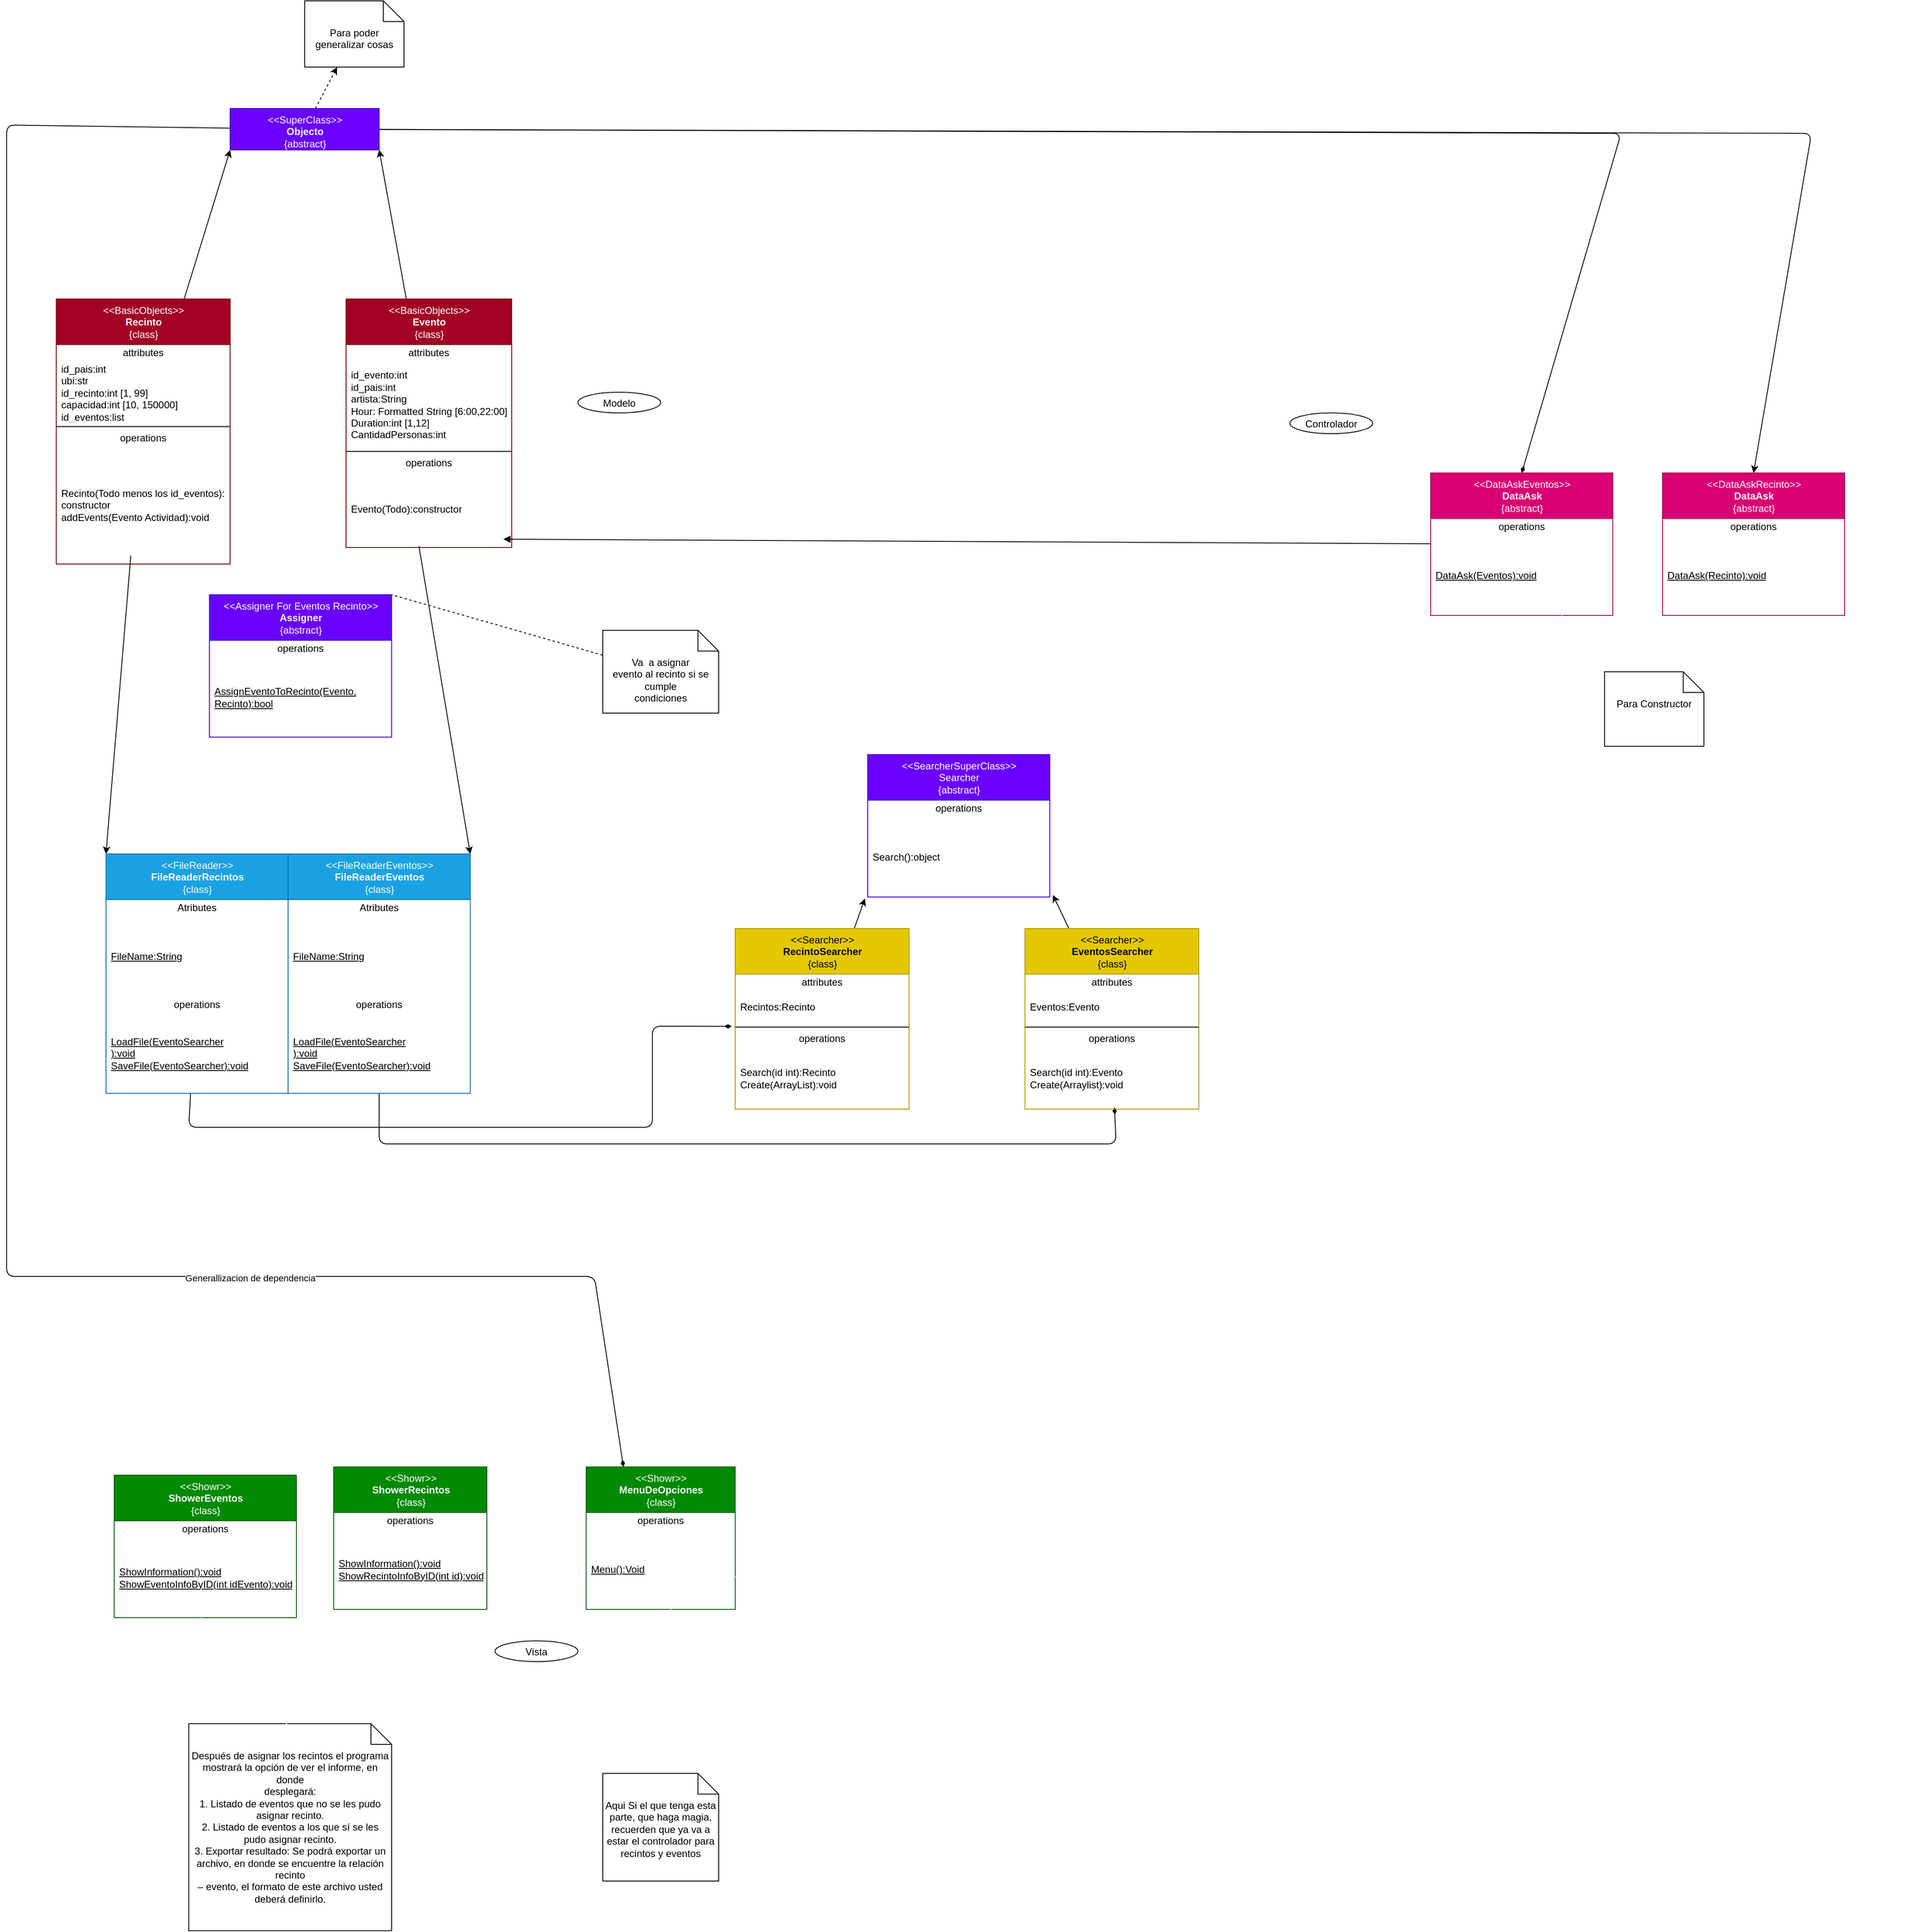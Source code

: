 <mxfile>
    <diagram id="LMAcXqEybswluzc5cnRF" name="Page-1">
        <mxGraphModel dx="3214" dy="2122" grid="1" gridSize="10" guides="1" tooltips="1" connect="1" arrows="1" fold="1" page="1" pageScale="1" pageWidth="850" pageHeight="1100" math="0" shadow="0">
            <root>
                <mxCell id="0"/>
                <mxCell id="1" parent="0"/>
                <mxCell id="110" style="edgeStyle=none;html=1;entryX=0;entryY=0;entryDx=0;entryDy=0;strokeColor=#FFFFFF;strokeWidth=1;endArrow=diamondThin;endFill=0;fillColor=#d80073;" parent="1" source="2" target="104" edge="1">
                    <mxGeometry relative="1" as="geometry">
                        <Array as="points">
                            <mxPoint x="150" y="70"/>
                            <mxPoint x="2250" y="80"/>
                            <mxPoint x="2250" y="290"/>
                        </Array>
                    </mxGeometry>
                </mxCell>
                <mxCell id="153" style="edgeStyle=none;html=1;entryX=0;entryY=1;entryDx=0;entryDy=0;" parent="1" source="2" target="148" edge="1">
                    <mxGeometry relative="1" as="geometry"/>
                </mxCell>
                <mxCell id="155" style="edgeStyle=none;html=1;entryX=0;entryY=0;entryDx=0;entryDy=0;" parent="1" target="71" edge="1">
                    <mxGeometry relative="1" as="geometry">
                        <mxPoint x="90" y="390" as="sourcePoint"/>
                    </mxGeometry>
                </mxCell>
                <mxCell id="2" value="&amp;lt;&amp;lt;BasicObjects&amp;gt;&amp;gt;&lt;br&gt;&lt;b&gt;Recinto&lt;br&gt;&lt;/b&gt;{class}" style="swimlane;fontStyle=0;align=center;verticalAlign=top;childLayout=stackLayout;horizontal=1;startSize=55;horizontalStack=0;resizeParent=1;resizeParentMax=0;resizeLast=0;collapsible=0;marginBottom=0;html=1;fillColor=#a20025;fontColor=#ffffff;strokeColor=#6F0000;" parent="1" vertex="1">
                    <mxGeometry y="80" width="210" height="320" as="geometry"/>
                </mxCell>
                <mxCell id="3" value="attributes" style="text;html=1;strokeColor=none;fillColor=none;align=center;verticalAlign=middle;spacingLeft=4;spacingRight=4;overflow=hidden;rotatable=0;points=[[0,0.5],[1,0.5]];portConstraint=eastwest;" parent="2" vertex="1">
                    <mxGeometry y="55" width="210" height="20" as="geometry"/>
                </mxCell>
                <mxCell id="4" value="id_pais:int&lt;br&gt;ubi:str&lt;br&gt;id_recinto:int [1, 99]&lt;br&gt;capacidad:int [10, 150000]&lt;br&gt;id_eventos:list" style="text;html=1;strokeColor=none;fillColor=none;align=left;verticalAlign=middle;spacingLeft=4;spacingRight=4;overflow=hidden;rotatable=0;points=[[0,0.5],[1,0.5]];portConstraint=eastwest;" parent="2" vertex="1">
                    <mxGeometry y="75" width="210" height="75" as="geometry"/>
                </mxCell>
                <mxCell id="7" value="" style="line;strokeWidth=1;fillColor=none;align=left;verticalAlign=middle;spacingTop=-1;spacingLeft=3;spacingRight=3;rotatable=0;labelPosition=right;points=[];portConstraint=eastwest;" parent="2" vertex="1">
                    <mxGeometry y="150" width="210" height="8" as="geometry"/>
                </mxCell>
                <mxCell id="8" value="operations" style="text;html=1;strokeColor=none;fillColor=none;align=center;verticalAlign=middle;spacingLeft=4;spacingRight=4;overflow=hidden;rotatable=0;points=[[0,0.5],[1,0.5]];portConstraint=eastwest;" parent="2" vertex="1">
                    <mxGeometry y="158" width="210" height="20" as="geometry"/>
                </mxCell>
                <mxCell id="9" value="Recinto(Todo menos los id_eventos):&lt;br&gt;constructor&lt;br&gt;addEvents(Evento Actividad):void" style="text;html=1;strokeColor=none;fillColor=none;align=left;verticalAlign=middle;spacingLeft=4;spacingRight=4;overflow=hidden;rotatable=0;points=[[0,0.5],[1,0.5]];portConstraint=eastwest;" parent="2" vertex="1">
                    <mxGeometry y="178" width="210" height="142" as="geometry"/>
                </mxCell>
                <mxCell id="152" style="edgeStyle=none;html=1;entryX=1;entryY=1;entryDx=0;entryDy=0;" parent="1" source="10" target="148" edge="1">
                    <mxGeometry relative="1" as="geometry"/>
                </mxCell>
                <mxCell id="162" style="edgeStyle=none;html=1;entryX=1;entryY=0;entryDx=0;entryDy=0;exitX=0.44;exitY=0.98;exitDx=0;exitDy=0;exitPerimeter=0;" parent="1" source="15" target="68" edge="1">
                    <mxGeometry relative="1" as="geometry"/>
                </mxCell>
                <mxCell id="10" value="&amp;lt;&amp;lt;BasicObjects&amp;gt;&amp;gt;&lt;br&gt;&lt;b&gt;Evento&lt;br&gt;&lt;/b&gt;{class}" style="swimlane;fontStyle=0;align=center;verticalAlign=top;childLayout=stackLayout;horizontal=1;startSize=55;horizontalStack=0;resizeParent=1;resizeParentMax=0;resizeLast=0;collapsible=0;marginBottom=0;html=1;fillColor=#a20025;fontColor=#ffffff;strokeColor=#6F0000;" parent="1" vertex="1">
                    <mxGeometry x="350" y="80" width="200" height="300" as="geometry"/>
                </mxCell>
                <mxCell id="11" value="attributes" style="text;html=1;strokeColor=none;fillColor=none;align=center;verticalAlign=middle;spacingLeft=4;spacingRight=4;overflow=hidden;rotatable=0;points=[[0,0.5],[1,0.5]];portConstraint=eastwest;" parent="10" vertex="1">
                    <mxGeometry y="55" width="200" height="20" as="geometry"/>
                </mxCell>
                <mxCell id="12" value="id_evento:int&lt;br&gt;id_pais:int&lt;br&gt;artista:String&lt;br&gt;Hour: Formatted String [6:00,22:00]&lt;br&gt;Duration:int [1,12]&lt;br&gt;CantidadPersonas:int" style="text;html=1;strokeColor=none;fillColor=none;align=left;verticalAlign=middle;spacingLeft=4;spacingRight=4;overflow=hidden;rotatable=0;points=[[0,0.5],[1,0.5]];portConstraint=eastwest;" parent="10" vertex="1">
                    <mxGeometry y="75" width="200" height="105" as="geometry"/>
                </mxCell>
                <mxCell id="13" value="" style="line;strokeWidth=1;fillColor=none;align=left;verticalAlign=middle;spacingTop=-1;spacingLeft=3;spacingRight=3;rotatable=0;labelPosition=right;points=[];portConstraint=eastwest;" parent="10" vertex="1">
                    <mxGeometry y="180" width="200" height="8" as="geometry"/>
                </mxCell>
                <mxCell id="14" value="operations" style="text;html=1;strokeColor=none;fillColor=none;align=center;verticalAlign=middle;spacingLeft=4;spacingRight=4;overflow=hidden;rotatable=0;points=[[0,0.5],[1,0.5]];portConstraint=eastwest;" parent="10" vertex="1">
                    <mxGeometry y="188" width="200" height="20" as="geometry"/>
                </mxCell>
                <mxCell id="15" value="Evento(Todo):constructor&lt;br&gt;" style="text;html=1;strokeColor=none;fillColor=none;align=left;verticalAlign=middle;spacingLeft=4;spacingRight=4;overflow=hidden;rotatable=0;points=[[0,0.5],[1,0.5]];portConstraint=eastwest;" parent="10" vertex="1">
                    <mxGeometry y="208" width="200" height="92" as="geometry"/>
                </mxCell>
                <mxCell id="81" style="edgeStyle=none;html=1;entryX=0.5;entryY=0;entryDx=0;entryDy=0;strokeColor=#FFFFFF;endArrow=diamondThin;endFill=0;exitX=0.011;exitY=-0.082;exitDx=0;exitDy=0;exitPerimeter=0;" parent="1" source="113" target="78" edge="1">
                    <mxGeometry relative="1" as="geometry">
                        <Array as="points">
                            <mxPoint x="600" y="1550"/>
                            <mxPoint x="600" y="1420"/>
                            <mxPoint x="425" y="1420"/>
                        </Array>
                    </mxGeometry>
                </mxCell>
                <mxCell id="40" value="&amp;lt;&amp;lt;Assigner For Eventos Recinto&amp;gt;&amp;gt;&lt;br&gt;&lt;b&gt;Assigner&lt;/b&gt;&lt;br&gt;{abstract}" style="swimlane;fontStyle=0;align=center;verticalAlign=top;childLayout=stackLayout;horizontal=1;startSize=55;horizontalStack=0;resizeParent=1;resizeParentMax=0;resizeLast=0;collapsible=0;marginBottom=0;html=1;fillColor=#6a00ff;fontColor=#ffffff;strokeColor=#3700CC;" parent="1" vertex="1">
                    <mxGeometry x="185" y="437" width="220" height="172" as="geometry"/>
                </mxCell>
                <mxCell id="41" value="operations" style="text;html=1;strokeColor=none;fillColor=none;align=center;verticalAlign=middle;spacingLeft=4;spacingRight=4;overflow=hidden;rotatable=0;points=[[0,0.5],[1,0.5]];portConstraint=eastwest;" parent="40" vertex="1">
                    <mxGeometry y="55" width="220" height="20" as="geometry"/>
                </mxCell>
                <mxCell id="42" value="&lt;u&gt;AssignEventoToRecinto(Evento, &lt;br&gt;Recinto):bool&lt;/u&gt;" style="text;html=1;strokeColor=none;fillColor=none;align=left;verticalAlign=middle;spacingLeft=4;spacingRight=4;overflow=hidden;rotatable=0;points=[[0,0.5],[1,0.5]];portConstraint=eastwest;" parent="40" vertex="1">
                    <mxGeometry y="75" width="220" height="97" as="geometry"/>
                </mxCell>
                <mxCell id="44" style="html=1;entryX=1;entryY=0;entryDx=0;entryDy=0;endArrow=none;endFill=0;dashed=1;" parent="1" source="43" target="40" edge="1">
                    <mxGeometry relative="1" as="geometry"/>
                </mxCell>
                <mxCell id="43" value="&lt;span style=&quot;text-align: left;&quot;&gt;Va&amp;nbsp; a asignar&lt;br&gt;evento al recinto si se cumple&lt;br&gt;condiciones&lt;/span&gt;" style="shape=note2;boundedLbl=1;whiteSpace=wrap;html=1;size=25;verticalAlign=top;align=center;" parent="1" vertex="1">
                    <mxGeometry x="660" y="480" width="140" height="100" as="geometry"/>
                </mxCell>
                <mxCell id="164" style="edgeStyle=none;html=1;entryX=-0.02;entryY=-0.244;entryDx=0;entryDy=0;entryPerimeter=0;endArrow=diamondThin;endFill=1;" parent="1" source="71" target="133" edge="1">
                    <mxGeometry relative="1" as="geometry">
                        <Array as="points">
                            <mxPoint x="160" y="1080"/>
                            <mxPoint x="720" y="1080"/>
                            <mxPoint x="720" y="958"/>
                        </Array>
                    </mxGeometry>
                </mxCell>
                <mxCell id="71" value="&amp;lt;&amp;lt;FileReader&amp;gt;&amp;gt;&lt;br&gt;&lt;b&gt;FileReaderRecintos&lt;/b&gt;&lt;br&gt;{class}" style="swimlane;fontStyle=0;align=center;verticalAlign=top;childLayout=stackLayout;horizontal=1;startSize=55;horizontalStack=0;resizeParent=1;resizeParentMax=0;resizeLast=0;collapsible=0;marginBottom=0;html=1;fillColor=#1ba1e2;fontColor=#ffffff;strokeColor=#006EAF;" parent="1" vertex="1">
                    <mxGeometry x="60" y="750" width="220" height="289" as="geometry"/>
                </mxCell>
                <mxCell id="98" value="Atributes" style="text;html=1;strokeColor=none;fillColor=none;align=center;verticalAlign=middle;spacingLeft=4;spacingRight=4;overflow=hidden;rotatable=0;points=[[0,0.5],[1,0.5]];portConstraint=eastwest;" parent="71" vertex="1">
                    <mxGeometry y="55" width="220" height="20" as="geometry"/>
                </mxCell>
                <mxCell id="99" value="&lt;u&gt;FileName:String&lt;br&gt;&lt;/u&gt;" style="text;html=1;strokeColor=none;fillColor=none;align=left;verticalAlign=middle;spacingLeft=4;spacingRight=4;overflow=hidden;rotatable=0;points=[[0,0.5],[1,0.5]];portConstraint=eastwest;" parent="71" vertex="1">
                    <mxGeometry y="75" width="220" height="97" as="geometry"/>
                </mxCell>
                <mxCell id="72" value="operations" style="text;html=1;strokeColor=none;fillColor=none;align=center;verticalAlign=middle;spacingLeft=4;spacingRight=4;overflow=hidden;rotatable=0;points=[[0,0.5],[1,0.5]];portConstraint=eastwest;" parent="71" vertex="1">
                    <mxGeometry y="172" width="220" height="20" as="geometry"/>
                </mxCell>
                <mxCell id="73" value="&lt;u&gt;LoadFile(&lt;/u&gt;&lt;u&gt;Evento&lt;/u&gt;&lt;u&gt;Searcher&lt;/u&gt;&lt;u&gt;&lt;br&gt;):void&lt;br&gt;&lt;/u&gt;&lt;u&gt;SaveFile&lt;/u&gt;&lt;u&gt;(&lt;/u&gt;&lt;u&gt;Evento&lt;/u&gt;&lt;u&gt;Searcher&lt;/u&gt;&lt;u&gt;):void&lt;br&gt;&lt;/u&gt;" style="text;html=1;strokeColor=none;fillColor=none;align=left;verticalAlign=middle;spacingLeft=4;spacingRight=4;overflow=hidden;rotatable=0;points=[[0,0.5],[1,0.5]];portConstraint=eastwest;" parent="71" vertex="1">
                    <mxGeometry y="192" width="220" height="97" as="geometry"/>
                </mxCell>
                <mxCell id="83" style="edgeStyle=none;html=1;entryX=0;entryY=0;entryDx=110;entryDy=0;entryPerimeter=0;strokeColor=#FFFFFF;endArrow=none;endFill=0;" parent="1" source="78" target="82" edge="1">
                    <mxGeometry relative="1" as="geometry"/>
                </mxCell>
                <mxCell id="78" value="&amp;lt;&amp;lt;Showr&amp;gt;&amp;gt;&lt;br&gt;&lt;b&gt;ShowerRecintos&lt;br&gt;&lt;/b&gt;{class}" style="swimlane;fontStyle=0;align=center;verticalAlign=top;childLayout=stackLayout;horizontal=1;startSize=55;horizontalStack=0;resizeParent=1;resizeParentMax=0;resizeLast=0;collapsible=0;marginBottom=0;html=1;fillColor=#008a00;fontColor=#ffffff;strokeColor=#005700;" parent="1" vertex="1">
                    <mxGeometry x="335" y="1490" width="185" height="172" as="geometry"/>
                </mxCell>
                <mxCell id="79" value="operations" style="text;html=1;strokeColor=none;fillColor=none;align=center;verticalAlign=middle;spacingLeft=4;spacingRight=4;overflow=hidden;rotatable=0;points=[[0,0.5],[1,0.5]];portConstraint=eastwest;" parent="78" vertex="1">
                    <mxGeometry y="55" width="185" height="20" as="geometry"/>
                </mxCell>
                <mxCell id="80" value="&lt;u&gt;ShowInformation():void&lt;br&gt;&lt;/u&gt;&lt;u&gt;ShowRecintoInfoByID(int id):void&lt;/u&gt;&lt;u&gt;&lt;br&gt;&lt;/u&gt;" style="text;html=1;strokeColor=none;fillColor=none;align=left;verticalAlign=middle;spacingLeft=4;spacingRight=4;overflow=hidden;rotatable=0;points=[[0,0.5],[1,0.5]];portConstraint=eastwest;" parent="78" vertex="1">
                    <mxGeometry y="75" width="185" height="97" as="geometry"/>
                </mxCell>
                <mxCell id="82" value="&lt;div&gt;Después de asignar los recintos el programa mostrará la opción de ver el informe, en donde&lt;/div&gt;&lt;div&gt;desplegará:&lt;/div&gt;&lt;div&gt;1. Listado de eventos que no se les pudo asignar recinto.&lt;/div&gt;&lt;div&gt;2. Listado de eventos a los que sí se les pudo asignar recinto.&lt;/div&gt;&lt;div&gt;3. Exportar resultado: Se podrá exportar un archivo, en donde se encuentre la relación recinto&lt;/div&gt;&lt;div&gt;– evento, el formato de este archivo usted deberá definirlo.&lt;/div&gt;" style="shape=note2;boundedLbl=1;whiteSpace=wrap;html=1;size=25;verticalAlign=top;align=center;fillColor=none;" parent="1" vertex="1">
                    <mxGeometry x="160" y="1800" width="245" height="250" as="geometry"/>
                </mxCell>
                <mxCell id="165" style="edgeStyle=none;html=1;entryX=0.515;entryY=0.97;entryDx=0;entryDy=0;entryPerimeter=0;endArrow=diamondThin;endFill=1;" parent="1" source="68" target="140" edge="1">
                    <mxGeometry relative="1" as="geometry">
                        <Array as="points">
                            <mxPoint x="390" y="1100"/>
                            <mxPoint x="1280" y="1100"/>
                        </Array>
                    </mxGeometry>
                </mxCell>
                <mxCell id="68" value="&amp;lt;&amp;lt;FileReaderEventos&amp;gt;&amp;gt;&lt;br&gt;&lt;b&gt;FileReaderEventos&lt;/b&gt;&lt;br&gt;{class}" style="swimlane;fontStyle=0;align=center;verticalAlign=top;childLayout=stackLayout;horizontal=1;startSize=55;horizontalStack=0;resizeParent=1;resizeParentMax=0;resizeLast=0;collapsible=0;marginBottom=0;html=1;fillColor=#1ba1e2;fontColor=#ffffff;strokeColor=#006EAF;" parent="1" vertex="1">
                    <mxGeometry x="280" y="750" width="220" height="289" as="geometry"/>
                </mxCell>
                <mxCell id="69" value="Atributes" style="text;html=1;strokeColor=none;fillColor=none;align=center;verticalAlign=middle;spacingLeft=4;spacingRight=4;overflow=hidden;rotatable=0;points=[[0,0.5],[1,0.5]];portConstraint=eastwest;" parent="68" vertex="1">
                    <mxGeometry y="55" width="220" height="20" as="geometry"/>
                </mxCell>
                <mxCell id="96" value="&lt;u&gt;FileName:String&lt;br&gt;&lt;/u&gt;" style="text;html=1;strokeColor=none;fillColor=none;align=left;verticalAlign=middle;spacingLeft=4;spacingRight=4;overflow=hidden;rotatable=0;points=[[0,0.5],[1,0.5]];portConstraint=eastwest;" parent="68" vertex="1">
                    <mxGeometry y="75" width="220" height="97" as="geometry"/>
                </mxCell>
                <mxCell id="95" value="operations" style="text;html=1;strokeColor=none;fillColor=none;align=center;verticalAlign=middle;spacingLeft=4;spacingRight=4;overflow=hidden;rotatable=0;points=[[0,0.5],[1,0.5]];portConstraint=eastwest;" parent="68" vertex="1">
                    <mxGeometry y="172" width="220" height="20" as="geometry"/>
                </mxCell>
                <mxCell id="70" value="&lt;u&gt;LoadFile(&lt;/u&gt;&lt;u&gt;Evento&lt;/u&gt;&lt;u&gt;Searcher&lt;/u&gt;&lt;u&gt;&lt;br&gt;):void&lt;br&gt;&lt;/u&gt;&lt;u&gt;SaveFile&lt;/u&gt;&lt;u&gt;(Evento&lt;/u&gt;&lt;u&gt;Searcher&lt;/u&gt;&lt;u&gt;):void&lt;br&gt;&lt;/u&gt;" style="text;html=1;strokeColor=none;fillColor=none;align=left;verticalAlign=middle;spacingLeft=4;spacingRight=4;overflow=hidden;rotatable=0;points=[[0,0.5],[1,0.5]];portConstraint=eastwest;" parent="68" vertex="1">
                    <mxGeometry y="192" width="220" height="97" as="geometry"/>
                </mxCell>
                <mxCell id="170" style="edgeStyle=none;html=1;endArrow=block;endFill=1;" parent="1" source="100" edge="1">
                    <mxGeometry relative="1" as="geometry">
                        <mxPoint x="540" y="370" as="targetPoint"/>
                    </mxGeometry>
                </mxCell>
                <mxCell id="100" value="&amp;lt;&amp;lt;DataAskEventos&amp;gt;&amp;gt;&lt;br&gt;&lt;b&gt;DataAsk&lt;br&gt;&lt;/b&gt;{abstract}" style="swimlane;fontStyle=0;align=center;verticalAlign=top;childLayout=stackLayout;horizontal=1;startSize=55;horizontalStack=0;resizeParent=1;resizeParentMax=0;resizeLast=0;collapsible=0;marginBottom=0;html=1;fillColor=#d80073;fontColor=#ffffff;strokeColor=#A50040;" parent="1" vertex="1">
                    <mxGeometry x="1660" y="290" width="220" height="172" as="geometry"/>
                </mxCell>
                <mxCell id="101" value="operations" style="text;html=1;strokeColor=none;fillColor=none;align=center;verticalAlign=middle;spacingLeft=4;spacingRight=4;overflow=hidden;rotatable=0;points=[[0,0.5],[1,0.5]];portConstraint=eastwest;" parent="100" vertex="1">
                    <mxGeometry y="55" width="220" height="20" as="geometry"/>
                </mxCell>
                <mxCell id="102" value="&lt;u&gt;DataAsk(Eventos):void&lt;br&gt;&lt;/u&gt;" style="text;html=1;strokeColor=none;fillColor=none;align=left;verticalAlign=middle;spacingLeft=4;spacingRight=4;overflow=hidden;rotatable=0;points=[[0,0.5],[1,0.5]];portConstraint=eastwest;" parent="100" vertex="1">
                    <mxGeometry y="75" width="220" height="97" as="geometry"/>
                </mxCell>
                <mxCell id="107" style="edgeStyle=none;html=1;strokeColor=#FFFFFF;endArrow=none;endFill=0;" parent="1" source="103" target="102" edge="1">
                    <mxGeometry relative="1" as="geometry">
                        <mxPoint x="1840" y="550" as="targetPoint"/>
                    </mxGeometry>
                </mxCell>
                <mxCell id="108" style="edgeStyle=none;html=1;entryX=0.508;entryY=1.076;entryDx=0;entryDy=0;entryPerimeter=0;strokeColor=#FFFFFF;endArrow=none;endFill=0;" parent="1" source="103" target="106" edge="1">
                    <mxGeometry relative="1" as="geometry"/>
                </mxCell>
                <mxCell id="103" value="Para Constructor" style="shape=note2;boundedLbl=1;whiteSpace=wrap;html=1;size=25;verticalAlign=top;align=center;fillColor=none;" parent="1" vertex="1">
                    <mxGeometry x="1870" y="530" width="120" height="90" as="geometry"/>
                </mxCell>
                <mxCell id="104" value="&amp;lt;&amp;lt;DataAskRecinto&amp;gt;&amp;gt;&lt;br&gt;&lt;b&gt;DataAsk&lt;br&gt;&lt;/b&gt;{abstract}" style="swimlane;fontStyle=0;align=center;verticalAlign=top;childLayout=stackLayout;horizontal=1;startSize=55;horizontalStack=0;resizeParent=1;resizeParentMax=0;resizeLast=0;collapsible=0;marginBottom=0;html=1;fillColor=#d80073;fontColor=#ffffff;strokeColor=#A50040;" parent="1" vertex="1">
                    <mxGeometry x="1940" y="290" width="220" height="172" as="geometry"/>
                </mxCell>
                <mxCell id="105" value="operations" style="text;html=1;strokeColor=none;fillColor=none;align=center;verticalAlign=middle;spacingLeft=4;spacingRight=4;overflow=hidden;rotatable=0;points=[[0,0.5],[1,0.5]];portConstraint=eastwest;" parent="104" vertex="1">
                    <mxGeometry y="55" width="220" height="20" as="geometry"/>
                </mxCell>
                <mxCell id="106" value="&lt;u&gt;DataAsk(Recinto):void&lt;br&gt;&lt;/u&gt;" style="text;html=1;strokeColor=none;fillColor=none;align=left;verticalAlign=middle;spacingLeft=4;spacingRight=4;overflow=hidden;rotatable=0;points=[[0,0.5],[1,0.5]];portConstraint=eastwest;" parent="104" vertex="1">
                    <mxGeometry y="75" width="220" height="97" as="geometry"/>
                </mxCell>
                <mxCell id="174" style="edgeStyle=none;html=1;entryX=0.445;entryY=1.144;entryDx=0;entryDy=0;entryPerimeter=0;strokeColor=#FFFFFF;endArrow=block;endFill=1;" parent="1" source="111" target="102" edge="1">
                    <mxGeometry relative="1" as="geometry">
                        <Array as="points">
                            <mxPoint x="1758" y="1720"/>
                        </Array>
                    </mxGeometry>
                </mxCell>
                <mxCell id="111" value="&amp;lt;&amp;lt;Showr&amp;gt;&amp;gt;&lt;br&gt;&lt;b&gt;MenuDeOpciones&lt;br&gt;&lt;/b&gt;{class}" style="swimlane;fontStyle=0;align=center;verticalAlign=top;childLayout=stackLayout;horizontal=1;startSize=55;horizontalStack=0;resizeParent=1;resizeParentMax=0;resizeLast=0;collapsible=0;marginBottom=0;html=1;fillColor=#008a00;fontColor=#ffffff;strokeColor=#005700;" parent="1" vertex="1">
                    <mxGeometry x="640" y="1490" width="180" height="172" as="geometry"/>
                </mxCell>
                <mxCell id="112" value="operations" style="text;html=1;strokeColor=none;fillColor=none;align=center;verticalAlign=middle;spacingLeft=4;spacingRight=4;overflow=hidden;rotatable=0;points=[[0,0.5],[1,0.5]];portConstraint=eastwest;" parent="111" vertex="1">
                    <mxGeometry y="55" width="180" height="20" as="geometry"/>
                </mxCell>
                <mxCell id="113" value="&lt;u&gt;Menu():Void&lt;/u&gt;" style="text;html=1;strokeColor=none;fillColor=none;align=left;verticalAlign=middle;spacingLeft=4;spacingRight=4;overflow=hidden;rotatable=0;points=[[0,0.5],[1,0.5]];portConstraint=eastwest;" parent="111" vertex="1">
                    <mxGeometry y="75" width="180" height="97" as="geometry"/>
                </mxCell>
                <mxCell id="115" style="edgeStyle=none;html=1;entryX=0.569;entryY=0.979;entryDx=0;entryDy=0;entryPerimeter=0;strokeColor=#FFFFFF;strokeWidth=1;endArrow=none;endFill=0;" parent="1" source="114" target="113" edge="1">
                    <mxGeometry relative="1" as="geometry"/>
                </mxCell>
                <mxCell id="114" value="Aqui Si el que tenga esta parte, que haga magia, recuerden que ya va a estar el controlador para recintos y eventos" style="shape=note2;boundedLbl=1;whiteSpace=wrap;html=1;size=25;verticalAlign=top;align=center;fillColor=none;" parent="1" vertex="1">
                    <mxGeometry x="660" y="1860" width="140" height="130" as="geometry"/>
                </mxCell>
                <mxCell id="116" value="Modelo" style="ellipse;fillColor=none;" parent="1" vertex="1">
                    <mxGeometry x="630" y="192.5" width="100" height="25" as="geometry"/>
                </mxCell>
                <mxCell id="117" value="Controlador" style="ellipse;fillColor=none;" parent="1" vertex="1">
                    <mxGeometry x="1490" y="217.5" width="100" height="25" as="geometry"/>
                </mxCell>
                <mxCell id="118" value="Vista" style="ellipse;fillColor=none;" parent="1" vertex="1">
                    <mxGeometry x="530" y="1700" width="100" height="25" as="geometry"/>
                </mxCell>
                <mxCell id="125" value="&amp;lt;&amp;lt;SearcherSuperClass&amp;gt;&amp;gt;&lt;br&gt;Searcher&lt;br&gt;{abstract}" style="swimlane;fontStyle=0;align=center;verticalAlign=top;childLayout=stackLayout;horizontal=1;startSize=55;horizontalStack=0;resizeParent=1;resizeParentMax=0;resizeLast=0;collapsible=0;marginBottom=0;html=1;fillColor=#6a00ff;fontColor=#ffffff;strokeColor=#3700CC;" parent="1" vertex="1">
                    <mxGeometry x="980" y="630" width="220" height="172" as="geometry"/>
                </mxCell>
                <mxCell id="126" value="operations" style="text;html=1;strokeColor=none;fillColor=none;align=center;verticalAlign=middle;spacingLeft=4;spacingRight=4;overflow=hidden;rotatable=0;points=[[0,0.5],[1,0.5]];portConstraint=eastwest;" parent="125" vertex="1">
                    <mxGeometry y="55" width="220" height="20" as="geometry"/>
                </mxCell>
                <mxCell id="127" value="Search():object" style="text;html=1;strokeColor=none;fillColor=none;align=left;verticalAlign=middle;spacingLeft=4;spacingRight=4;overflow=hidden;rotatable=0;points=[[0,0.5],[1,0.5]];portConstraint=eastwest;" parent="125" vertex="1">
                    <mxGeometry y="75" width="220" height="97" as="geometry"/>
                </mxCell>
                <mxCell id="141" style="edgeStyle=none;html=1;entryX=-0.015;entryY=1.019;entryDx=0;entryDy=0;entryPerimeter=0;" parent="1" source="129" target="127" edge="1">
                    <mxGeometry relative="1" as="geometry"/>
                </mxCell>
                <mxCell id="129" value="&amp;lt;&amp;lt;Searcher&amp;gt;&amp;gt;&lt;br&gt;&lt;b&gt;RecintoSearcher&lt;br&gt;&lt;/b&gt;{class}" style="swimlane;fontStyle=0;align=center;verticalAlign=top;childLayout=stackLayout;horizontal=1;startSize=55;horizontalStack=0;resizeParent=1;resizeParentMax=0;resizeLast=0;collapsible=0;marginBottom=0;html=1;fillColor=#e3c800;fontColor=#000000;strokeColor=#B09500;" parent="1" vertex="1">
                    <mxGeometry x="820" y="840" width="210" height="218" as="geometry"/>
                </mxCell>
                <mxCell id="130" value="attributes" style="text;html=1;strokeColor=none;fillColor=none;align=center;verticalAlign=middle;spacingLeft=4;spacingRight=4;overflow=hidden;rotatable=0;points=[[0,0.5],[1,0.5]];portConstraint=eastwest;" parent="129" vertex="1">
                    <mxGeometry y="55" width="210" height="20" as="geometry"/>
                </mxCell>
                <mxCell id="131" value="Recintos:Recinto" style="text;html=1;strokeColor=none;fillColor=none;align=left;verticalAlign=middle;spacingLeft=4;spacingRight=4;overflow=hidden;rotatable=0;points=[[0,0.5],[1,0.5]];portConstraint=eastwest;" parent="129" vertex="1">
                    <mxGeometry y="75" width="210" height="40" as="geometry"/>
                </mxCell>
                <mxCell id="132" value="" style="line;strokeWidth=1;fillColor=none;align=left;verticalAlign=middle;spacingTop=-1;spacingLeft=3;spacingRight=3;rotatable=0;labelPosition=right;points=[];portConstraint=eastwest;" parent="129" vertex="1">
                    <mxGeometry y="115" width="210" height="8" as="geometry"/>
                </mxCell>
                <mxCell id="133" value="operations" style="text;html=1;strokeColor=none;fillColor=none;align=center;verticalAlign=middle;spacingLeft=4;spacingRight=4;overflow=hidden;rotatable=0;points=[[0,0.5],[1,0.5]];portConstraint=eastwest;" parent="129" vertex="1">
                    <mxGeometry y="123" width="210" height="20" as="geometry"/>
                </mxCell>
                <mxCell id="134" value="Search(id int):Recinto&lt;br&gt;Create(ArrayList):void" style="text;html=1;strokeColor=none;fillColor=none;align=left;verticalAlign=middle;spacingLeft=4;spacingRight=4;overflow=hidden;rotatable=0;points=[[0,0.5],[1,0.5]];portConstraint=eastwest;" parent="129" vertex="1">
                    <mxGeometry y="143" width="210" height="75" as="geometry"/>
                </mxCell>
                <mxCell id="142" style="edgeStyle=none;html=1;entryX=1.017;entryY=0.974;entryDx=0;entryDy=0;entryPerimeter=0;" parent="1" source="135" target="127" edge="1">
                    <mxGeometry relative="1" as="geometry"/>
                </mxCell>
                <mxCell id="135" value="&amp;lt;&amp;lt;Searcher&amp;gt;&amp;gt;&lt;br&gt;&lt;b&gt;EventosSearcher&lt;br&gt;&lt;/b&gt;{class}" style="swimlane;fontStyle=0;align=center;verticalAlign=top;childLayout=stackLayout;horizontal=1;startSize=55;horizontalStack=0;resizeParent=1;resizeParentMax=0;resizeLast=0;collapsible=0;marginBottom=0;html=1;fillColor=#e3c800;fontColor=#000000;strokeColor=#B09500;" parent="1" vertex="1">
                    <mxGeometry x="1170" y="840" width="210" height="218" as="geometry"/>
                </mxCell>
                <mxCell id="136" value="attributes" style="text;html=1;strokeColor=none;fillColor=none;align=center;verticalAlign=middle;spacingLeft=4;spacingRight=4;overflow=hidden;rotatable=0;points=[[0,0.5],[1,0.5]];portConstraint=eastwest;" parent="135" vertex="1">
                    <mxGeometry y="55" width="210" height="20" as="geometry"/>
                </mxCell>
                <mxCell id="137" value="Eventos:Evento" style="text;html=1;strokeColor=none;fillColor=none;align=left;verticalAlign=middle;spacingLeft=4;spacingRight=4;overflow=hidden;rotatable=0;points=[[0,0.5],[1,0.5]];portConstraint=eastwest;" parent="135" vertex="1">
                    <mxGeometry y="75" width="210" height="40" as="geometry"/>
                </mxCell>
                <mxCell id="138" value="" style="line;strokeWidth=1;fillColor=none;align=left;verticalAlign=middle;spacingTop=-1;spacingLeft=3;spacingRight=3;rotatable=0;labelPosition=right;points=[];portConstraint=eastwest;" parent="135" vertex="1">
                    <mxGeometry y="115" width="210" height="8" as="geometry"/>
                </mxCell>
                <mxCell id="139" value="operations" style="text;html=1;strokeColor=none;fillColor=none;align=center;verticalAlign=middle;spacingLeft=4;spacingRight=4;overflow=hidden;rotatable=0;points=[[0,0.5],[1,0.5]];portConstraint=eastwest;" parent="135" vertex="1">
                    <mxGeometry y="123" width="210" height="20" as="geometry"/>
                </mxCell>
                <mxCell id="140" value="Search(id int):Evento&lt;br&gt;Create(Arraylist):void" style="text;html=1;strokeColor=none;fillColor=none;align=left;verticalAlign=middle;spacingLeft=4;spacingRight=4;overflow=hidden;rotatable=0;points=[[0,0.5],[1,0.5]];portConstraint=eastwest;" parent="135" vertex="1">
                    <mxGeometry y="143" width="210" height="75" as="geometry"/>
                </mxCell>
                <mxCell id="163" style="edgeStyle=none;html=1;dashed=1;" parent="1" source="148" target="151" edge="1">
                    <mxGeometry relative="1" as="geometry"/>
                </mxCell>
                <mxCell id="166" style="edgeStyle=none;html=1;entryX=0.5;entryY=0;entryDx=0;entryDy=0;endArrow=diamondThin;endFill=1;" parent="1" source="148" target="100" edge="1">
                    <mxGeometry relative="1" as="geometry">
                        <Array as="points">
                            <mxPoint x="1890" y="-120"/>
                        </Array>
                        <mxPoint x="1890" y="70" as="targetPoint"/>
                    </mxGeometry>
                </mxCell>
                <mxCell id="167" style="edgeStyle=none;html=1;endArrow=diamondThin;endFill=1;entryX=0.25;entryY=0;entryDx=0;entryDy=0;" parent="1" source="148" target="111" edge="1">
                    <mxGeometry relative="1" as="geometry">
                        <mxPoint x="-110" y="-125" as="targetPoint"/>
                        <Array as="points">
                            <mxPoint x="-60" y="-130"/>
                            <mxPoint x="-60" y="1260"/>
                            <mxPoint x="260" y="1260"/>
                            <mxPoint x="650" y="1260"/>
                        </Array>
                    </mxGeometry>
                </mxCell>
                <mxCell id="169" value="Generallizacion de dependencia" style="edgeLabel;html=1;align=center;verticalAlign=middle;resizable=0;points=[];" parent="167" vertex="1" connectable="0">
                    <mxGeometry x="0.501" y="-2" relative="1" as="geometry">
                        <mxPoint as="offset"/>
                    </mxGeometry>
                </mxCell>
                <mxCell id="HpbAWF89yJubMcbABGME-180" style="edgeStyle=none;html=1;entryX=0.5;entryY=0;entryDx=0;entryDy=0;" edge="1" parent="1" source="148" target="104">
                    <mxGeometry relative="1" as="geometry">
                        <Array as="points">
                            <mxPoint x="2120" y="-120"/>
                        </Array>
                    </mxGeometry>
                </mxCell>
                <mxCell id="148" value="&amp;lt;&amp;lt;SuperClass&amp;gt;&amp;gt;&lt;br&gt;&lt;b&gt;Objecto&lt;br&gt;&lt;/b&gt;{abstract}" style="swimlane;fontStyle=0;align=center;verticalAlign=top;childLayout=stackLayout;horizontal=1;startSize=55;horizontalStack=0;resizeParent=1;resizeParentMax=0;resizeLast=0;collapsible=0;marginBottom=0;html=1;fillColor=#6a00ff;fontColor=#ffffff;strokeColor=#3700CC;" parent="1" vertex="1">
                    <mxGeometry x="210" y="-150" width="180" height="50" as="geometry"/>
                </mxCell>
                <mxCell id="151" value="Para poder generalizar cosas" style="shape=note2;boundedLbl=1;whiteSpace=wrap;html=1;size=25;verticalAlign=top;align=center;" parent="1" vertex="1">
                    <mxGeometry x="300" y="-280" width="120" height="80" as="geometry"/>
                </mxCell>
                <mxCell id="175" style="edgeStyle=none;html=1;entryX=0.973;entryY=1.124;entryDx=0;entryDy=0;entryPerimeter=0;strokeColor=#FFFFFF;endArrow=block;endFill=1;" parent="1" source="113" target="106" edge="1">
                    <mxGeometry relative="1" as="geometry">
                        <Array as="points">
                            <mxPoint x="2154" y="1760"/>
                        </Array>
                    </mxGeometry>
                </mxCell>
                <mxCell id="176" value="&amp;lt;&amp;lt;Showr&amp;gt;&amp;gt;&lt;br&gt;&lt;b&gt;ShowerEventos&lt;br&gt;&lt;/b&gt;{class}" style="swimlane;fontStyle=0;align=center;verticalAlign=top;childLayout=stackLayout;horizontal=1;startSize=55;horizontalStack=0;resizeParent=1;resizeParentMax=0;resizeLast=0;collapsible=0;marginBottom=0;html=1;fillColor=#008a00;fontColor=#ffffff;strokeColor=#005700;" vertex="1" parent="1">
                    <mxGeometry x="70" y="1500" width="220" height="172" as="geometry"/>
                </mxCell>
                <mxCell id="177" value="operations" style="text;html=1;strokeColor=none;fillColor=none;align=center;verticalAlign=middle;spacingLeft=4;spacingRight=4;overflow=hidden;rotatable=0;points=[[0,0.5],[1,0.5]];portConstraint=eastwest;" vertex="1" parent="176">
                    <mxGeometry y="55" width="220" height="20" as="geometry"/>
                </mxCell>
                <mxCell id="178" value="&lt;u&gt;ShowInformation():void&lt;br&gt;ShowEventoInfoByID(int idEvento):void&lt;br&gt;&lt;/u&gt;" style="text;html=1;strokeColor=none;fillColor=none;align=left;verticalAlign=middle;spacingLeft=4;spacingRight=4;overflow=hidden;rotatable=0;points=[[0,0.5],[1,0.5]];portConstraint=eastwest;" vertex="1" parent="176">
                    <mxGeometry y="75" width="220" height="97" as="geometry"/>
                </mxCell>
                <mxCell id="179" style="edgeStyle=none;html=1;entryX=0.484;entryY=0.002;entryDx=0;entryDy=0;entryPerimeter=0;strokeColor=#FFFFFF;endArrow=none;endFill=0;exitX=0.479;exitY=1.001;exitDx=0;exitDy=0;exitPerimeter=0;" edge="1" parent="1" source="178" target="82">
                    <mxGeometry relative="1" as="geometry">
                        <mxPoint x="367.895" y="1692.0" as="sourcePoint"/>
                        <mxPoint x="271.92" y="1815" as="targetPoint"/>
                    </mxGeometry>
                </mxCell>
                <mxCell id="180" style="edgeStyle=none;html=1;entryX=0.5;entryY=0;entryDx=0;entryDy=0;strokeColor=#FFFFFF;endArrow=diamondThin;endFill=0;exitX=-0.008;exitY=0.358;exitDx=0;exitDy=0;exitPerimeter=0;" edge="1" parent="1" source="113" target="176">
                    <mxGeometry relative="1" as="geometry">
                        <mxPoint x="651.98" y="1567.046" as="sourcePoint"/>
                        <mxPoint x="437.5" y="1500" as="targetPoint"/>
                        <Array as="points">
                            <mxPoint x="580" y="1590"/>
                            <mxPoint x="570" y="1440"/>
                            <mxPoint x="180" y="1440"/>
                        </Array>
                    </mxGeometry>
                </mxCell>
            </root>
        </mxGraphModel>
    </diagram>
</mxfile>